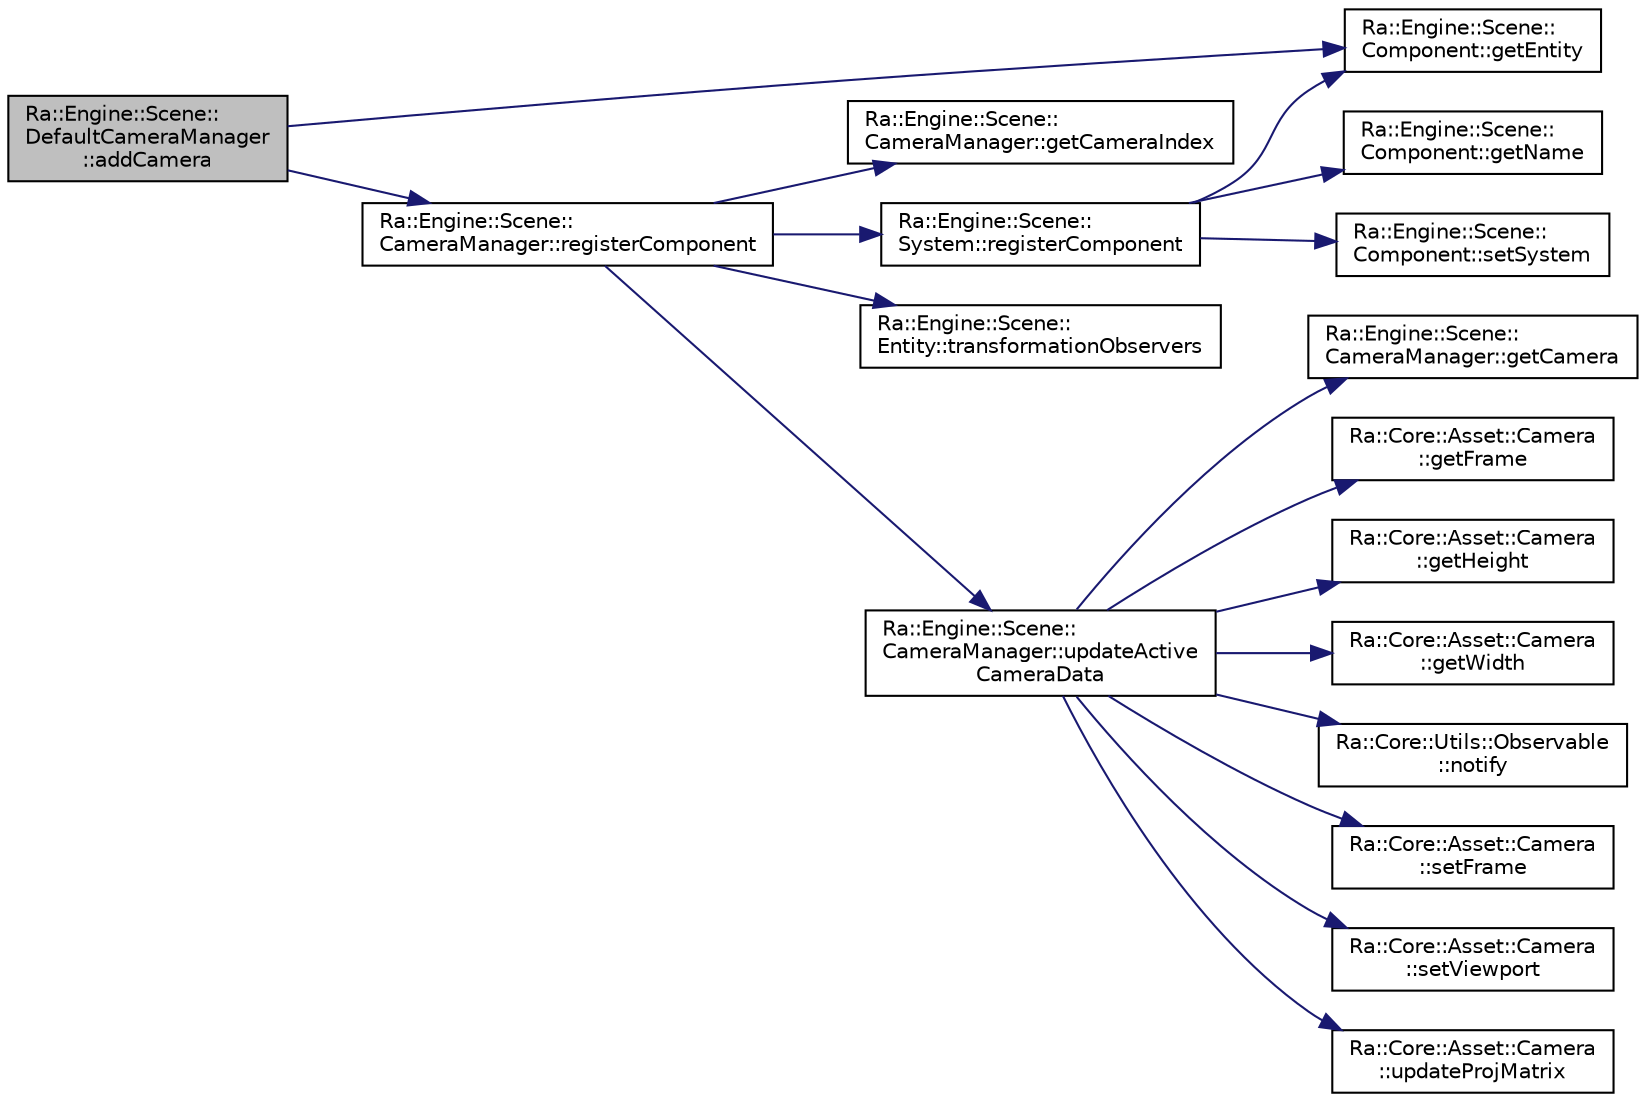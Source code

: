 digraph "Ra::Engine::Scene::DefaultCameraManager::addCamera"
{
 // INTERACTIVE_SVG=YES
 // LATEX_PDF_SIZE
  edge [fontname="Helvetica",fontsize="10",labelfontname="Helvetica",labelfontsize="10"];
  node [fontname="Helvetica",fontsize="10",shape=record];
  rankdir="LR";
  Node1 [label="Ra::Engine::Scene::\lDefaultCameraManager\l::addCamera",height=0.2,width=0.4,color="black", fillcolor="grey75", style="filled", fontcolor="black",tooltip="Add cam for management."];
  Node1 -> Node2 [color="midnightblue",fontsize="10",style="solid",fontname="Helvetica"];
  Node2 [label="Ra::Engine::Scene::\lComponent::getEntity",height=0.2,width=0.4,color="black", fillcolor="white", style="filled",URL="$classRa_1_1Engine_1_1Scene_1_1Component.html#aaaac457b6b1c62d618f626c9c6771ad2",tooltip="Return the entity the component belongs to."];
  Node1 -> Node3 [color="midnightblue",fontsize="10",style="solid",fontname="Helvetica"];
  Node3 [label="Ra::Engine::Scene::\lCameraManager::registerComponent",height=0.2,width=0.4,color="black", fillcolor="white", style="filled",URL="$classRa_1_1Engine_1_1Scene_1_1CameraManager.html#ac0807ce61c54b75124a0d1d3ec28ab04",tooltip=" "];
  Node3 -> Node4 [color="midnightblue",fontsize="10",style="solid",fontname="Helvetica"];
  Node4 [label="Ra::Engine::Scene::\lCameraManager::getCameraIndex",height=0.2,width=0.4,color="black", fillcolor="white", style="filled",URL="$classRa_1_1Engine_1_1Scene_1_1CameraManager.html#a89543fc980c3f8109ee62a6bea412a3d",tooltip=" "];
  Node3 -> Node5 [color="midnightblue",fontsize="10",style="solid",fontname="Helvetica"];
  Node5 [label="Ra::Engine::Scene::\lSystem::registerComponent",height=0.2,width=0.4,color="black", fillcolor="white", style="filled",URL="$classRa_1_1Engine_1_1Scene_1_1System.html#a8d1f1cfd2c615e58b4155154206afece",tooltip=" "];
  Node5 -> Node2 [color="midnightblue",fontsize="10",style="solid",fontname="Helvetica"];
  Node5 -> Node6 [color="midnightblue",fontsize="10",style="solid",fontname="Helvetica"];
  Node6 [label="Ra::Engine::Scene::\lComponent::getName",height=0.2,width=0.4,color="black", fillcolor="white", style="filled",URL="$classRa_1_1Engine_1_1Scene_1_1Component.html#a60e3234670ccfb680405445f06d2854e",tooltip="Return the component's name."];
  Node5 -> Node7 [color="midnightblue",fontsize="10",style="solid",fontname="Helvetica"];
  Node7 [label="Ra::Engine::Scene::\lComponent::setSystem",height=0.2,width=0.4,color="black", fillcolor="white", style="filled",URL="$classRa_1_1Engine_1_1Scene_1_1Component.html#ad938ddceb5b48fc2c0ba6ef699ac3cfa",tooltip="Set the system to which the component belongs."];
  Node3 -> Node8 [color="midnightblue",fontsize="10",style="solid",fontname="Helvetica"];
  Node8 [label="Ra::Engine::Scene::\lEntity::transformationObservers",height=0.2,width=0.4,color="black", fillcolor="white", style="filled",URL="$classRa_1_1Engine_1_1Scene_1_1Entity.html#a534acbd29f5dc60bcea54c7a826bc92f",tooltip="get a ref to transformation observers to add/remove an observer"];
  Node3 -> Node9 [color="midnightblue",fontsize="10",style="solid",fontname="Helvetica"];
  Node9 [label="Ra::Engine::Scene::\lCameraManager::updateActive\lCameraData",height=0.2,width=0.4,color="black", fillcolor="white", style="filled",URL="$classRa_1_1Engine_1_1Scene_1_1CameraManager.html#ad4516473cebc8b540d2da18319985125",tooltip="update the active camera data"];
  Node9 -> Node10 [color="midnightblue",fontsize="10",style="solid",fontname="Helvetica"];
  Node10 [label="Ra::Engine::Scene::\lCameraManager::getCamera",height=0.2,width=0.4,color="black", fillcolor="white", style="filled",URL="$classRa_1_1Engine_1_1Scene_1_1CameraManager.html#a785ff375d82f19cd4b48e6486f77cbf0",tooltip="Get a pointer to the i-th Camera."];
  Node9 -> Node11 [color="midnightblue",fontsize="10",style="solid",fontname="Helvetica"];
  Node11 [label="Ra::Core::Asset::Camera\l::getFrame",height=0.2,width=0.4,color="black", fillcolor="white", style="filled",URL="$classRa_1_1Core_1_1Asset_1_1Camera.html#ae879404ea174280161cec397fb1710b7",tooltip=" "];
  Node9 -> Node12 [color="midnightblue",fontsize="10",style="solid",fontname="Helvetica"];
  Node12 [label="Ra::Core::Asset::Camera\l::getHeight",height=0.2,width=0.4,color="black", fillcolor="white", style="filled",URL="$classRa_1_1Core_1_1Asset_1_1Camera.html#a627f8c3e741a1d0f305886f1d8375de3",tooltip="Return the height of the viewport."];
  Node9 -> Node13 [color="midnightblue",fontsize="10",style="solid",fontname="Helvetica"];
  Node13 [label="Ra::Core::Asset::Camera\l::getWidth",height=0.2,width=0.4,color="black", fillcolor="white", style="filled",URL="$classRa_1_1Core_1_1Asset_1_1Camera.html#a2b2f8b09a65409166a96b9bb30e3ee20",tooltip="Return the width of the viewport."];
  Node9 -> Node14 [color="midnightblue",fontsize="10",style="solid",fontname="Helvetica"];
  Node14 [label="Ra::Core::Utils::Observable\l::notify",height=0.2,width=0.4,color="black", fillcolor="white", style="filled",URL="$classRa_1_1Core_1_1Utils_1_1Observable.html#a7e5fe761726d56a51f95192eb6555f8f",tooltip="Notify (i.e. call) each attached observer with argument p."];
  Node9 -> Node15 [color="midnightblue",fontsize="10",style="solid",fontname="Helvetica"];
  Node15 [label="Ra::Core::Asset::Camera\l::setFrame",height=0.2,width=0.4,color="black", fillcolor="white", style="filled",URL="$classRa_1_1Core_1_1Asset_1_1Camera.html#ac5e49d14a044ec5c39666cab662f3ba3",tooltip="Set the frame of the camera to frame."];
  Node9 -> Node16 [color="midnightblue",fontsize="10",style="solid",fontname="Helvetica"];
  Node16 [label="Ra::Core::Asset::Camera\l::setViewport",height=0.2,width=0.4,color="black", fillcolor="white", style="filled",URL="$classRa_1_1Core_1_1Asset_1_1Camera.html#a05d8b61c4135de535eb61a6608fd33d6",tooltip="Change the viewport size. Also compute aspectRatio."];
  Node9 -> Node17 [color="midnightblue",fontsize="10",style="solid",fontname="Helvetica"];
  Node17 [label="Ra::Core::Asset::Camera\l::updateProjMatrix",height=0.2,width=0.4,color="black", fillcolor="white", style="filled",URL="$classRa_1_1Core_1_1Asset_1_1Camera.html#a1e1809a93475162a71da46c2816f90e7",tooltip="Update the projection matrix according to the current parameters."];
}
